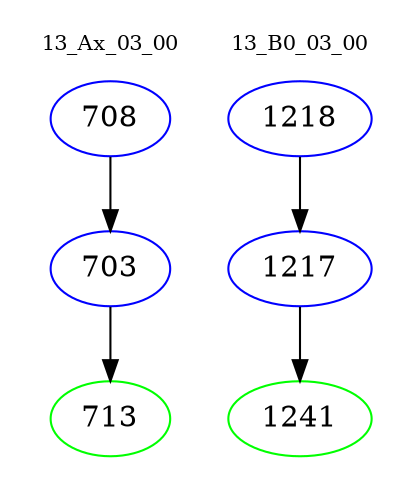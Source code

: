 digraph{
subgraph cluster_0 {
color = white
label = "13_Ax_03_00";
fontsize=10;
T0_708 [label="708", color="blue"]
T0_708 -> T0_703 [color="black"]
T0_703 [label="703", color="blue"]
T0_703 -> T0_713 [color="black"]
T0_713 [label="713", color="green"]
}
subgraph cluster_1 {
color = white
label = "13_B0_03_00";
fontsize=10;
T1_1218 [label="1218", color="blue"]
T1_1218 -> T1_1217 [color="black"]
T1_1217 [label="1217", color="blue"]
T1_1217 -> T1_1241 [color="black"]
T1_1241 [label="1241", color="green"]
}
}
